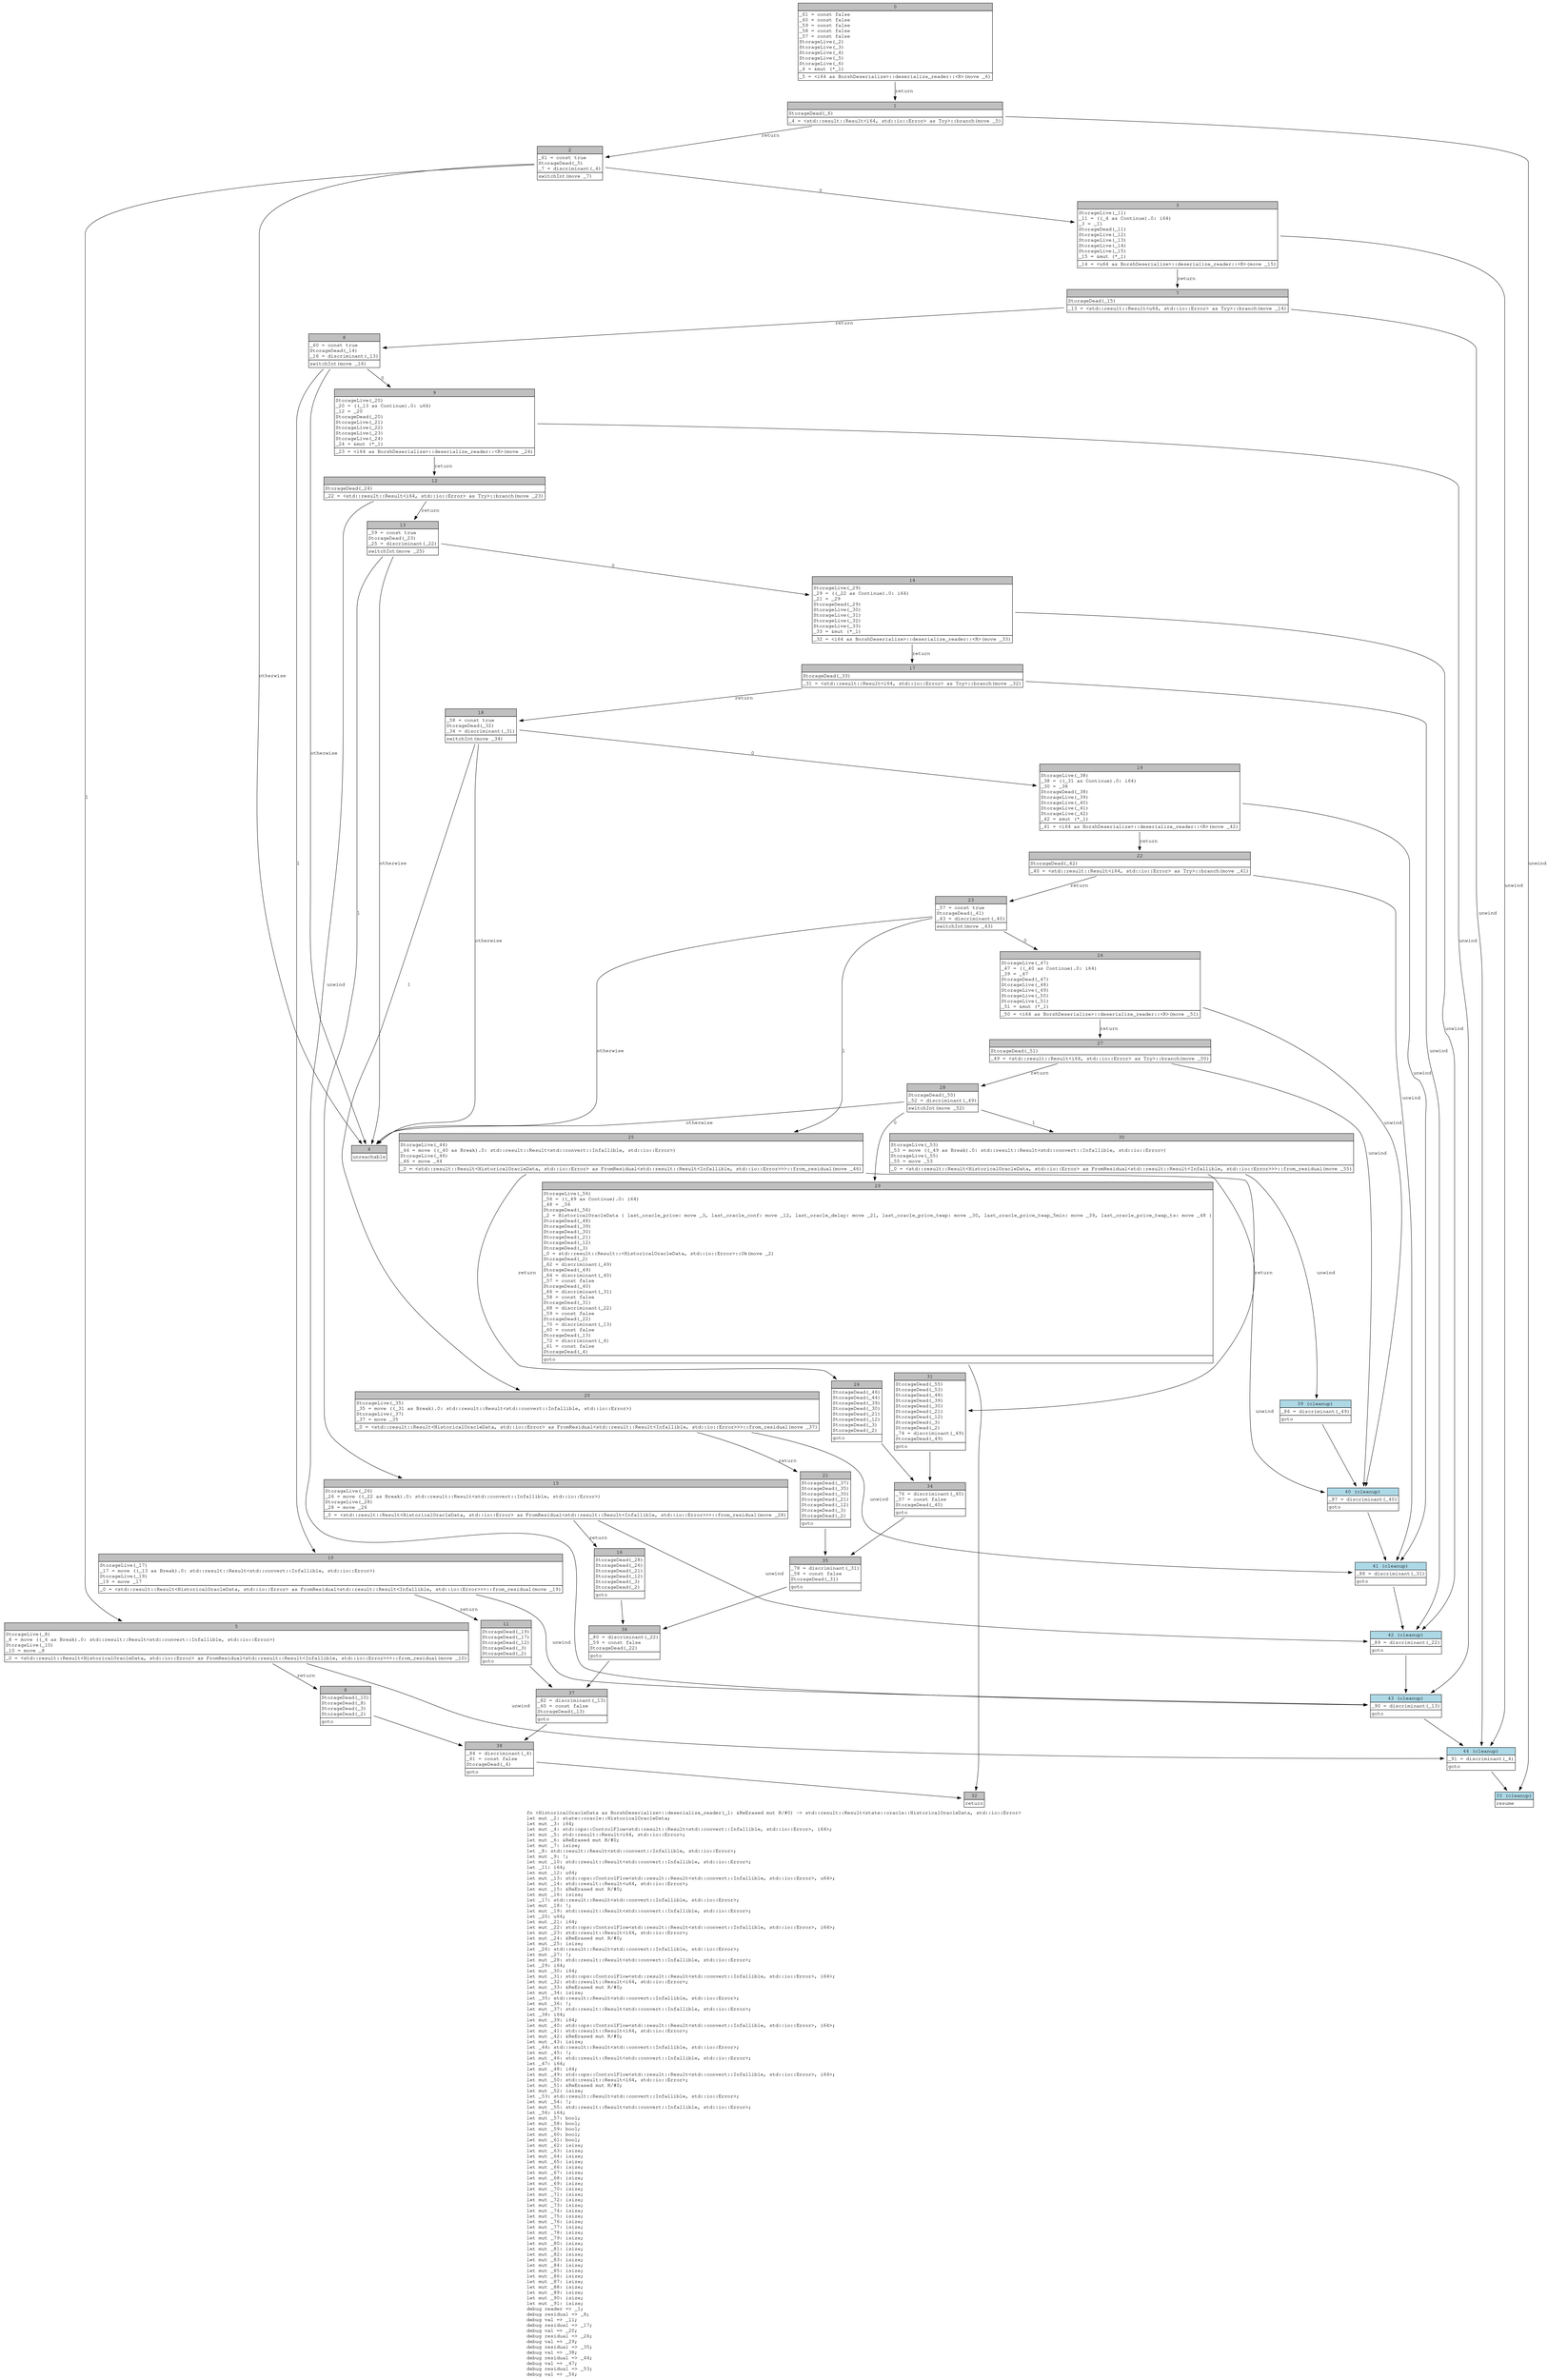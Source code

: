 digraph Mir_0_16646 {
    graph [fontname="Courier, monospace"];
    node [fontname="Courier, monospace"];
    edge [fontname="Courier, monospace"];
    label=<fn &lt;HistoricalOracleData as BorshDeserialize&gt;::deserialize_reader(_1: &amp;ReErased mut R/#0) -&gt; std::result::Result&lt;state::oracle::HistoricalOracleData, std::io::Error&gt;<br align="left"/>let mut _2: state::oracle::HistoricalOracleData;<br align="left"/>let mut _3: i64;<br align="left"/>let mut _4: std::ops::ControlFlow&lt;std::result::Result&lt;std::convert::Infallible, std::io::Error&gt;, i64&gt;;<br align="left"/>let mut _5: std::result::Result&lt;i64, std::io::Error&gt;;<br align="left"/>let mut _6: &amp;ReErased mut R/#0;<br align="left"/>let mut _7: isize;<br align="left"/>let _8: std::result::Result&lt;std::convert::Infallible, std::io::Error&gt;;<br align="left"/>let mut _9: !;<br align="left"/>let mut _10: std::result::Result&lt;std::convert::Infallible, std::io::Error&gt;;<br align="left"/>let _11: i64;<br align="left"/>let mut _12: u64;<br align="left"/>let mut _13: std::ops::ControlFlow&lt;std::result::Result&lt;std::convert::Infallible, std::io::Error&gt;, u64&gt;;<br align="left"/>let mut _14: std::result::Result&lt;u64, std::io::Error&gt;;<br align="left"/>let mut _15: &amp;ReErased mut R/#0;<br align="left"/>let mut _16: isize;<br align="left"/>let _17: std::result::Result&lt;std::convert::Infallible, std::io::Error&gt;;<br align="left"/>let mut _18: !;<br align="left"/>let mut _19: std::result::Result&lt;std::convert::Infallible, std::io::Error&gt;;<br align="left"/>let _20: u64;<br align="left"/>let mut _21: i64;<br align="left"/>let mut _22: std::ops::ControlFlow&lt;std::result::Result&lt;std::convert::Infallible, std::io::Error&gt;, i64&gt;;<br align="left"/>let mut _23: std::result::Result&lt;i64, std::io::Error&gt;;<br align="left"/>let mut _24: &amp;ReErased mut R/#0;<br align="left"/>let mut _25: isize;<br align="left"/>let _26: std::result::Result&lt;std::convert::Infallible, std::io::Error&gt;;<br align="left"/>let mut _27: !;<br align="left"/>let mut _28: std::result::Result&lt;std::convert::Infallible, std::io::Error&gt;;<br align="left"/>let _29: i64;<br align="left"/>let mut _30: i64;<br align="left"/>let mut _31: std::ops::ControlFlow&lt;std::result::Result&lt;std::convert::Infallible, std::io::Error&gt;, i64&gt;;<br align="left"/>let mut _32: std::result::Result&lt;i64, std::io::Error&gt;;<br align="left"/>let mut _33: &amp;ReErased mut R/#0;<br align="left"/>let mut _34: isize;<br align="left"/>let _35: std::result::Result&lt;std::convert::Infallible, std::io::Error&gt;;<br align="left"/>let mut _36: !;<br align="left"/>let mut _37: std::result::Result&lt;std::convert::Infallible, std::io::Error&gt;;<br align="left"/>let _38: i64;<br align="left"/>let mut _39: i64;<br align="left"/>let mut _40: std::ops::ControlFlow&lt;std::result::Result&lt;std::convert::Infallible, std::io::Error&gt;, i64&gt;;<br align="left"/>let mut _41: std::result::Result&lt;i64, std::io::Error&gt;;<br align="left"/>let mut _42: &amp;ReErased mut R/#0;<br align="left"/>let mut _43: isize;<br align="left"/>let _44: std::result::Result&lt;std::convert::Infallible, std::io::Error&gt;;<br align="left"/>let mut _45: !;<br align="left"/>let mut _46: std::result::Result&lt;std::convert::Infallible, std::io::Error&gt;;<br align="left"/>let _47: i64;<br align="left"/>let mut _48: i64;<br align="left"/>let mut _49: std::ops::ControlFlow&lt;std::result::Result&lt;std::convert::Infallible, std::io::Error&gt;, i64&gt;;<br align="left"/>let mut _50: std::result::Result&lt;i64, std::io::Error&gt;;<br align="left"/>let mut _51: &amp;ReErased mut R/#0;<br align="left"/>let mut _52: isize;<br align="left"/>let _53: std::result::Result&lt;std::convert::Infallible, std::io::Error&gt;;<br align="left"/>let mut _54: !;<br align="left"/>let mut _55: std::result::Result&lt;std::convert::Infallible, std::io::Error&gt;;<br align="left"/>let _56: i64;<br align="left"/>let mut _57: bool;<br align="left"/>let mut _58: bool;<br align="left"/>let mut _59: bool;<br align="left"/>let mut _60: bool;<br align="left"/>let mut _61: bool;<br align="left"/>let mut _62: isize;<br align="left"/>let mut _63: isize;<br align="left"/>let mut _64: isize;<br align="left"/>let mut _65: isize;<br align="left"/>let mut _66: isize;<br align="left"/>let mut _67: isize;<br align="left"/>let mut _68: isize;<br align="left"/>let mut _69: isize;<br align="left"/>let mut _70: isize;<br align="left"/>let mut _71: isize;<br align="left"/>let mut _72: isize;<br align="left"/>let mut _73: isize;<br align="left"/>let mut _74: isize;<br align="left"/>let mut _75: isize;<br align="left"/>let mut _76: isize;<br align="left"/>let mut _77: isize;<br align="left"/>let mut _78: isize;<br align="left"/>let mut _79: isize;<br align="left"/>let mut _80: isize;<br align="left"/>let mut _81: isize;<br align="left"/>let mut _82: isize;<br align="left"/>let mut _83: isize;<br align="left"/>let mut _84: isize;<br align="left"/>let mut _85: isize;<br align="left"/>let mut _86: isize;<br align="left"/>let mut _87: isize;<br align="left"/>let mut _88: isize;<br align="left"/>let mut _89: isize;<br align="left"/>let mut _90: isize;<br align="left"/>let mut _91: isize;<br align="left"/>debug reader =&gt; _1;<br align="left"/>debug residual =&gt; _8;<br align="left"/>debug val =&gt; _11;<br align="left"/>debug residual =&gt; _17;<br align="left"/>debug val =&gt; _20;<br align="left"/>debug residual =&gt; _26;<br align="left"/>debug val =&gt; _29;<br align="left"/>debug residual =&gt; _35;<br align="left"/>debug val =&gt; _38;<br align="left"/>debug residual =&gt; _44;<br align="left"/>debug val =&gt; _47;<br align="left"/>debug residual =&gt; _53;<br align="left"/>debug val =&gt; _56;<br align="left"/>>;
    bb0__0_16646 [shape="none", label=<<table border="0" cellborder="1" cellspacing="0"><tr><td bgcolor="gray" align="center" colspan="1">0</td></tr><tr><td align="left" balign="left">_61 = const false<br/>_60 = const false<br/>_59 = const false<br/>_58 = const false<br/>_57 = const false<br/>StorageLive(_2)<br/>StorageLive(_3)<br/>StorageLive(_4)<br/>StorageLive(_5)<br/>StorageLive(_6)<br/>_6 = &amp;mut (*_1)<br/></td></tr><tr><td align="left">_5 = &lt;i64 as BorshDeserialize&gt;::deserialize_reader::&lt;R&gt;(move _6)</td></tr></table>>];
    bb1__0_16646 [shape="none", label=<<table border="0" cellborder="1" cellspacing="0"><tr><td bgcolor="gray" align="center" colspan="1">1</td></tr><tr><td align="left" balign="left">StorageDead(_6)<br/></td></tr><tr><td align="left">_4 = &lt;std::result::Result&lt;i64, std::io::Error&gt; as Try&gt;::branch(move _5)</td></tr></table>>];
    bb2__0_16646 [shape="none", label=<<table border="0" cellborder="1" cellspacing="0"><tr><td bgcolor="gray" align="center" colspan="1">2</td></tr><tr><td align="left" balign="left">_61 = const true<br/>StorageDead(_5)<br/>_7 = discriminant(_4)<br/></td></tr><tr><td align="left">switchInt(move _7)</td></tr></table>>];
    bb3__0_16646 [shape="none", label=<<table border="0" cellborder="1" cellspacing="0"><tr><td bgcolor="gray" align="center" colspan="1">3</td></tr><tr><td align="left" balign="left">StorageLive(_11)<br/>_11 = ((_4 as Continue).0: i64)<br/>_3 = _11<br/>StorageDead(_11)<br/>StorageLive(_12)<br/>StorageLive(_13)<br/>StorageLive(_14)<br/>StorageLive(_15)<br/>_15 = &amp;mut (*_1)<br/></td></tr><tr><td align="left">_14 = &lt;u64 as BorshDeserialize&gt;::deserialize_reader::&lt;R&gt;(move _15)</td></tr></table>>];
    bb4__0_16646 [shape="none", label=<<table border="0" cellborder="1" cellspacing="0"><tr><td bgcolor="gray" align="center" colspan="1">4</td></tr><tr><td align="left">unreachable</td></tr></table>>];
    bb5__0_16646 [shape="none", label=<<table border="0" cellborder="1" cellspacing="0"><tr><td bgcolor="gray" align="center" colspan="1">5</td></tr><tr><td align="left" balign="left">StorageLive(_8)<br/>_8 = move ((_4 as Break).0: std::result::Result&lt;std::convert::Infallible, std::io::Error&gt;)<br/>StorageLive(_10)<br/>_10 = move _8<br/></td></tr><tr><td align="left">_0 = &lt;std::result::Result&lt;HistoricalOracleData, std::io::Error&gt; as FromResidual&lt;std::result::Result&lt;Infallible, std::io::Error&gt;&gt;&gt;::from_residual(move _10)</td></tr></table>>];
    bb6__0_16646 [shape="none", label=<<table border="0" cellborder="1" cellspacing="0"><tr><td bgcolor="gray" align="center" colspan="1">6</td></tr><tr><td align="left" balign="left">StorageDead(_10)<br/>StorageDead(_8)<br/>StorageDead(_3)<br/>StorageDead(_2)<br/></td></tr><tr><td align="left">goto</td></tr></table>>];
    bb7__0_16646 [shape="none", label=<<table border="0" cellborder="1" cellspacing="0"><tr><td bgcolor="gray" align="center" colspan="1">7</td></tr><tr><td align="left" balign="left">StorageDead(_15)<br/></td></tr><tr><td align="left">_13 = &lt;std::result::Result&lt;u64, std::io::Error&gt; as Try&gt;::branch(move _14)</td></tr></table>>];
    bb8__0_16646 [shape="none", label=<<table border="0" cellborder="1" cellspacing="0"><tr><td bgcolor="gray" align="center" colspan="1">8</td></tr><tr><td align="left" balign="left">_60 = const true<br/>StorageDead(_14)<br/>_16 = discriminant(_13)<br/></td></tr><tr><td align="left">switchInt(move _16)</td></tr></table>>];
    bb9__0_16646 [shape="none", label=<<table border="0" cellborder="1" cellspacing="0"><tr><td bgcolor="gray" align="center" colspan="1">9</td></tr><tr><td align="left" balign="left">StorageLive(_20)<br/>_20 = ((_13 as Continue).0: u64)<br/>_12 = _20<br/>StorageDead(_20)<br/>StorageLive(_21)<br/>StorageLive(_22)<br/>StorageLive(_23)<br/>StorageLive(_24)<br/>_24 = &amp;mut (*_1)<br/></td></tr><tr><td align="left">_23 = &lt;i64 as BorshDeserialize&gt;::deserialize_reader::&lt;R&gt;(move _24)</td></tr></table>>];
    bb10__0_16646 [shape="none", label=<<table border="0" cellborder="1" cellspacing="0"><tr><td bgcolor="gray" align="center" colspan="1">10</td></tr><tr><td align="left" balign="left">StorageLive(_17)<br/>_17 = move ((_13 as Break).0: std::result::Result&lt;std::convert::Infallible, std::io::Error&gt;)<br/>StorageLive(_19)<br/>_19 = move _17<br/></td></tr><tr><td align="left">_0 = &lt;std::result::Result&lt;HistoricalOracleData, std::io::Error&gt; as FromResidual&lt;std::result::Result&lt;Infallible, std::io::Error&gt;&gt;&gt;::from_residual(move _19)</td></tr></table>>];
    bb11__0_16646 [shape="none", label=<<table border="0" cellborder="1" cellspacing="0"><tr><td bgcolor="gray" align="center" colspan="1">11</td></tr><tr><td align="left" balign="left">StorageDead(_19)<br/>StorageDead(_17)<br/>StorageDead(_12)<br/>StorageDead(_3)<br/>StorageDead(_2)<br/></td></tr><tr><td align="left">goto</td></tr></table>>];
    bb12__0_16646 [shape="none", label=<<table border="0" cellborder="1" cellspacing="0"><tr><td bgcolor="gray" align="center" colspan="1">12</td></tr><tr><td align="left" balign="left">StorageDead(_24)<br/></td></tr><tr><td align="left">_22 = &lt;std::result::Result&lt;i64, std::io::Error&gt; as Try&gt;::branch(move _23)</td></tr></table>>];
    bb13__0_16646 [shape="none", label=<<table border="0" cellborder="1" cellspacing="0"><tr><td bgcolor="gray" align="center" colspan="1">13</td></tr><tr><td align="left" balign="left">_59 = const true<br/>StorageDead(_23)<br/>_25 = discriminant(_22)<br/></td></tr><tr><td align="left">switchInt(move _25)</td></tr></table>>];
    bb14__0_16646 [shape="none", label=<<table border="0" cellborder="1" cellspacing="0"><tr><td bgcolor="gray" align="center" colspan="1">14</td></tr><tr><td align="left" balign="left">StorageLive(_29)<br/>_29 = ((_22 as Continue).0: i64)<br/>_21 = _29<br/>StorageDead(_29)<br/>StorageLive(_30)<br/>StorageLive(_31)<br/>StorageLive(_32)<br/>StorageLive(_33)<br/>_33 = &amp;mut (*_1)<br/></td></tr><tr><td align="left">_32 = &lt;i64 as BorshDeserialize&gt;::deserialize_reader::&lt;R&gt;(move _33)</td></tr></table>>];
    bb15__0_16646 [shape="none", label=<<table border="0" cellborder="1" cellspacing="0"><tr><td bgcolor="gray" align="center" colspan="1">15</td></tr><tr><td align="left" balign="left">StorageLive(_26)<br/>_26 = move ((_22 as Break).0: std::result::Result&lt;std::convert::Infallible, std::io::Error&gt;)<br/>StorageLive(_28)<br/>_28 = move _26<br/></td></tr><tr><td align="left">_0 = &lt;std::result::Result&lt;HistoricalOracleData, std::io::Error&gt; as FromResidual&lt;std::result::Result&lt;Infallible, std::io::Error&gt;&gt;&gt;::from_residual(move _28)</td></tr></table>>];
    bb16__0_16646 [shape="none", label=<<table border="0" cellborder="1" cellspacing="0"><tr><td bgcolor="gray" align="center" colspan="1">16</td></tr><tr><td align="left" balign="left">StorageDead(_28)<br/>StorageDead(_26)<br/>StorageDead(_21)<br/>StorageDead(_12)<br/>StorageDead(_3)<br/>StorageDead(_2)<br/></td></tr><tr><td align="left">goto</td></tr></table>>];
    bb17__0_16646 [shape="none", label=<<table border="0" cellborder="1" cellspacing="0"><tr><td bgcolor="gray" align="center" colspan="1">17</td></tr><tr><td align="left" balign="left">StorageDead(_33)<br/></td></tr><tr><td align="left">_31 = &lt;std::result::Result&lt;i64, std::io::Error&gt; as Try&gt;::branch(move _32)</td></tr></table>>];
    bb18__0_16646 [shape="none", label=<<table border="0" cellborder="1" cellspacing="0"><tr><td bgcolor="gray" align="center" colspan="1">18</td></tr><tr><td align="left" balign="left">_58 = const true<br/>StorageDead(_32)<br/>_34 = discriminant(_31)<br/></td></tr><tr><td align="left">switchInt(move _34)</td></tr></table>>];
    bb19__0_16646 [shape="none", label=<<table border="0" cellborder="1" cellspacing="0"><tr><td bgcolor="gray" align="center" colspan="1">19</td></tr><tr><td align="left" balign="left">StorageLive(_38)<br/>_38 = ((_31 as Continue).0: i64)<br/>_30 = _38<br/>StorageDead(_38)<br/>StorageLive(_39)<br/>StorageLive(_40)<br/>StorageLive(_41)<br/>StorageLive(_42)<br/>_42 = &amp;mut (*_1)<br/></td></tr><tr><td align="left">_41 = &lt;i64 as BorshDeserialize&gt;::deserialize_reader::&lt;R&gt;(move _42)</td></tr></table>>];
    bb20__0_16646 [shape="none", label=<<table border="0" cellborder="1" cellspacing="0"><tr><td bgcolor="gray" align="center" colspan="1">20</td></tr><tr><td align="left" balign="left">StorageLive(_35)<br/>_35 = move ((_31 as Break).0: std::result::Result&lt;std::convert::Infallible, std::io::Error&gt;)<br/>StorageLive(_37)<br/>_37 = move _35<br/></td></tr><tr><td align="left">_0 = &lt;std::result::Result&lt;HistoricalOracleData, std::io::Error&gt; as FromResidual&lt;std::result::Result&lt;Infallible, std::io::Error&gt;&gt;&gt;::from_residual(move _37)</td></tr></table>>];
    bb21__0_16646 [shape="none", label=<<table border="0" cellborder="1" cellspacing="0"><tr><td bgcolor="gray" align="center" colspan="1">21</td></tr><tr><td align="left" balign="left">StorageDead(_37)<br/>StorageDead(_35)<br/>StorageDead(_30)<br/>StorageDead(_21)<br/>StorageDead(_12)<br/>StorageDead(_3)<br/>StorageDead(_2)<br/></td></tr><tr><td align="left">goto</td></tr></table>>];
    bb22__0_16646 [shape="none", label=<<table border="0" cellborder="1" cellspacing="0"><tr><td bgcolor="gray" align="center" colspan="1">22</td></tr><tr><td align="left" balign="left">StorageDead(_42)<br/></td></tr><tr><td align="left">_40 = &lt;std::result::Result&lt;i64, std::io::Error&gt; as Try&gt;::branch(move _41)</td></tr></table>>];
    bb23__0_16646 [shape="none", label=<<table border="0" cellborder="1" cellspacing="0"><tr><td bgcolor="gray" align="center" colspan="1">23</td></tr><tr><td align="left" balign="left">_57 = const true<br/>StorageDead(_41)<br/>_43 = discriminant(_40)<br/></td></tr><tr><td align="left">switchInt(move _43)</td></tr></table>>];
    bb24__0_16646 [shape="none", label=<<table border="0" cellborder="1" cellspacing="0"><tr><td bgcolor="gray" align="center" colspan="1">24</td></tr><tr><td align="left" balign="left">StorageLive(_47)<br/>_47 = ((_40 as Continue).0: i64)<br/>_39 = _47<br/>StorageDead(_47)<br/>StorageLive(_48)<br/>StorageLive(_49)<br/>StorageLive(_50)<br/>StorageLive(_51)<br/>_51 = &amp;mut (*_1)<br/></td></tr><tr><td align="left">_50 = &lt;i64 as BorshDeserialize&gt;::deserialize_reader::&lt;R&gt;(move _51)</td></tr></table>>];
    bb25__0_16646 [shape="none", label=<<table border="0" cellborder="1" cellspacing="0"><tr><td bgcolor="gray" align="center" colspan="1">25</td></tr><tr><td align="left" balign="left">StorageLive(_44)<br/>_44 = move ((_40 as Break).0: std::result::Result&lt;std::convert::Infallible, std::io::Error&gt;)<br/>StorageLive(_46)<br/>_46 = move _44<br/></td></tr><tr><td align="left">_0 = &lt;std::result::Result&lt;HistoricalOracleData, std::io::Error&gt; as FromResidual&lt;std::result::Result&lt;Infallible, std::io::Error&gt;&gt;&gt;::from_residual(move _46)</td></tr></table>>];
    bb26__0_16646 [shape="none", label=<<table border="0" cellborder="1" cellspacing="0"><tr><td bgcolor="gray" align="center" colspan="1">26</td></tr><tr><td align="left" balign="left">StorageDead(_46)<br/>StorageDead(_44)<br/>StorageDead(_39)<br/>StorageDead(_30)<br/>StorageDead(_21)<br/>StorageDead(_12)<br/>StorageDead(_3)<br/>StorageDead(_2)<br/></td></tr><tr><td align="left">goto</td></tr></table>>];
    bb27__0_16646 [shape="none", label=<<table border="0" cellborder="1" cellspacing="0"><tr><td bgcolor="gray" align="center" colspan="1">27</td></tr><tr><td align="left" balign="left">StorageDead(_51)<br/></td></tr><tr><td align="left">_49 = &lt;std::result::Result&lt;i64, std::io::Error&gt; as Try&gt;::branch(move _50)</td></tr></table>>];
    bb28__0_16646 [shape="none", label=<<table border="0" cellborder="1" cellspacing="0"><tr><td bgcolor="gray" align="center" colspan="1">28</td></tr><tr><td align="left" balign="left">StorageDead(_50)<br/>_52 = discriminant(_49)<br/></td></tr><tr><td align="left">switchInt(move _52)</td></tr></table>>];
    bb29__0_16646 [shape="none", label=<<table border="0" cellborder="1" cellspacing="0"><tr><td bgcolor="gray" align="center" colspan="1">29</td></tr><tr><td align="left" balign="left">StorageLive(_56)<br/>_56 = ((_49 as Continue).0: i64)<br/>_48 = _56<br/>StorageDead(_56)<br/>_2 = HistoricalOracleData { last_oracle_price: move _3, last_oracle_conf: move _12, last_oracle_delay: move _21, last_oracle_price_twap: move _30, last_oracle_price_twap_5min: move _39, last_oracle_price_twap_ts: move _48 }<br/>StorageDead(_48)<br/>StorageDead(_39)<br/>StorageDead(_30)<br/>StorageDead(_21)<br/>StorageDead(_12)<br/>StorageDead(_3)<br/>_0 = std::result::Result::&lt;HistoricalOracleData, std::io::Error&gt;::Ok(move _2)<br/>StorageDead(_2)<br/>_62 = discriminant(_49)<br/>StorageDead(_49)<br/>_64 = discriminant(_40)<br/>_57 = const false<br/>StorageDead(_40)<br/>_66 = discriminant(_31)<br/>_58 = const false<br/>StorageDead(_31)<br/>_68 = discriminant(_22)<br/>_59 = const false<br/>StorageDead(_22)<br/>_70 = discriminant(_13)<br/>_60 = const false<br/>StorageDead(_13)<br/>_72 = discriminant(_4)<br/>_61 = const false<br/>StorageDead(_4)<br/></td></tr><tr><td align="left">goto</td></tr></table>>];
    bb30__0_16646 [shape="none", label=<<table border="0" cellborder="1" cellspacing="0"><tr><td bgcolor="gray" align="center" colspan="1">30</td></tr><tr><td align="left" balign="left">StorageLive(_53)<br/>_53 = move ((_49 as Break).0: std::result::Result&lt;std::convert::Infallible, std::io::Error&gt;)<br/>StorageLive(_55)<br/>_55 = move _53<br/></td></tr><tr><td align="left">_0 = &lt;std::result::Result&lt;HistoricalOracleData, std::io::Error&gt; as FromResidual&lt;std::result::Result&lt;Infallible, std::io::Error&gt;&gt;&gt;::from_residual(move _55)</td></tr></table>>];
    bb31__0_16646 [shape="none", label=<<table border="0" cellborder="1" cellspacing="0"><tr><td bgcolor="gray" align="center" colspan="1">31</td></tr><tr><td align="left" balign="left">StorageDead(_55)<br/>StorageDead(_53)<br/>StorageDead(_48)<br/>StorageDead(_39)<br/>StorageDead(_30)<br/>StorageDead(_21)<br/>StorageDead(_12)<br/>StorageDead(_3)<br/>StorageDead(_2)<br/>_74 = discriminant(_49)<br/>StorageDead(_49)<br/></td></tr><tr><td align="left">goto</td></tr></table>>];
    bb32__0_16646 [shape="none", label=<<table border="0" cellborder="1" cellspacing="0"><tr><td bgcolor="gray" align="center" colspan="1">32</td></tr><tr><td align="left">return</td></tr></table>>];
    bb33__0_16646 [shape="none", label=<<table border="0" cellborder="1" cellspacing="0"><tr><td bgcolor="lightblue" align="center" colspan="1">33 (cleanup)</td></tr><tr><td align="left">resume</td></tr></table>>];
    bb34__0_16646 [shape="none", label=<<table border="0" cellborder="1" cellspacing="0"><tr><td bgcolor="gray" align="center" colspan="1">34</td></tr><tr><td align="left" balign="left">_76 = discriminant(_40)<br/>_57 = const false<br/>StorageDead(_40)<br/></td></tr><tr><td align="left">goto</td></tr></table>>];
    bb35__0_16646 [shape="none", label=<<table border="0" cellborder="1" cellspacing="0"><tr><td bgcolor="gray" align="center" colspan="1">35</td></tr><tr><td align="left" balign="left">_78 = discriminant(_31)<br/>_58 = const false<br/>StorageDead(_31)<br/></td></tr><tr><td align="left">goto</td></tr></table>>];
    bb36__0_16646 [shape="none", label=<<table border="0" cellborder="1" cellspacing="0"><tr><td bgcolor="gray" align="center" colspan="1">36</td></tr><tr><td align="left" balign="left">_80 = discriminant(_22)<br/>_59 = const false<br/>StorageDead(_22)<br/></td></tr><tr><td align="left">goto</td></tr></table>>];
    bb37__0_16646 [shape="none", label=<<table border="0" cellborder="1" cellspacing="0"><tr><td bgcolor="gray" align="center" colspan="1">37</td></tr><tr><td align="left" balign="left">_82 = discriminant(_13)<br/>_60 = const false<br/>StorageDead(_13)<br/></td></tr><tr><td align="left">goto</td></tr></table>>];
    bb38__0_16646 [shape="none", label=<<table border="0" cellborder="1" cellspacing="0"><tr><td bgcolor="gray" align="center" colspan="1">38</td></tr><tr><td align="left" balign="left">_84 = discriminant(_4)<br/>_61 = const false<br/>StorageDead(_4)<br/></td></tr><tr><td align="left">goto</td></tr></table>>];
    bb39__0_16646 [shape="none", label=<<table border="0" cellborder="1" cellspacing="0"><tr><td bgcolor="lightblue" align="center" colspan="1">39 (cleanup)</td></tr><tr><td align="left" balign="left">_86 = discriminant(_49)<br/></td></tr><tr><td align="left">goto</td></tr></table>>];
    bb40__0_16646 [shape="none", label=<<table border="0" cellborder="1" cellspacing="0"><tr><td bgcolor="lightblue" align="center" colspan="1">40 (cleanup)</td></tr><tr><td align="left" balign="left">_87 = discriminant(_40)<br/></td></tr><tr><td align="left">goto</td></tr></table>>];
    bb41__0_16646 [shape="none", label=<<table border="0" cellborder="1" cellspacing="0"><tr><td bgcolor="lightblue" align="center" colspan="1">41 (cleanup)</td></tr><tr><td align="left" balign="left">_88 = discriminant(_31)<br/></td></tr><tr><td align="left">goto</td></tr></table>>];
    bb42__0_16646 [shape="none", label=<<table border="0" cellborder="1" cellspacing="0"><tr><td bgcolor="lightblue" align="center" colspan="1">42 (cleanup)</td></tr><tr><td align="left" balign="left">_89 = discriminant(_22)<br/></td></tr><tr><td align="left">goto</td></tr></table>>];
    bb43__0_16646 [shape="none", label=<<table border="0" cellborder="1" cellspacing="0"><tr><td bgcolor="lightblue" align="center" colspan="1">43 (cleanup)</td></tr><tr><td align="left" balign="left">_90 = discriminant(_13)<br/></td></tr><tr><td align="left">goto</td></tr></table>>];
    bb44__0_16646 [shape="none", label=<<table border="0" cellborder="1" cellspacing="0"><tr><td bgcolor="lightblue" align="center" colspan="1">44 (cleanup)</td></tr><tr><td align="left" balign="left">_91 = discriminant(_4)<br/></td></tr><tr><td align="left">goto</td></tr></table>>];
    bb0__0_16646 -> bb1__0_16646 [label="return"];
    bb1__0_16646 -> bb2__0_16646 [label="return"];
    bb1__0_16646 -> bb33__0_16646 [label="unwind"];
    bb2__0_16646 -> bb3__0_16646 [label="0"];
    bb2__0_16646 -> bb5__0_16646 [label="1"];
    bb2__0_16646 -> bb4__0_16646 [label="otherwise"];
    bb3__0_16646 -> bb7__0_16646 [label="return"];
    bb3__0_16646 -> bb44__0_16646 [label="unwind"];
    bb5__0_16646 -> bb6__0_16646 [label="return"];
    bb5__0_16646 -> bb44__0_16646 [label="unwind"];
    bb6__0_16646 -> bb38__0_16646 [label=""];
    bb7__0_16646 -> bb8__0_16646 [label="return"];
    bb7__0_16646 -> bb44__0_16646 [label="unwind"];
    bb8__0_16646 -> bb9__0_16646 [label="0"];
    bb8__0_16646 -> bb10__0_16646 [label="1"];
    bb8__0_16646 -> bb4__0_16646 [label="otherwise"];
    bb9__0_16646 -> bb12__0_16646 [label="return"];
    bb9__0_16646 -> bb43__0_16646 [label="unwind"];
    bb10__0_16646 -> bb11__0_16646 [label="return"];
    bb10__0_16646 -> bb43__0_16646 [label="unwind"];
    bb11__0_16646 -> bb37__0_16646 [label=""];
    bb12__0_16646 -> bb13__0_16646 [label="return"];
    bb12__0_16646 -> bb43__0_16646 [label="unwind"];
    bb13__0_16646 -> bb14__0_16646 [label="0"];
    bb13__0_16646 -> bb15__0_16646 [label="1"];
    bb13__0_16646 -> bb4__0_16646 [label="otherwise"];
    bb14__0_16646 -> bb17__0_16646 [label="return"];
    bb14__0_16646 -> bb42__0_16646 [label="unwind"];
    bb15__0_16646 -> bb16__0_16646 [label="return"];
    bb15__0_16646 -> bb42__0_16646 [label="unwind"];
    bb16__0_16646 -> bb36__0_16646 [label=""];
    bb17__0_16646 -> bb18__0_16646 [label="return"];
    bb17__0_16646 -> bb42__0_16646 [label="unwind"];
    bb18__0_16646 -> bb19__0_16646 [label="0"];
    bb18__0_16646 -> bb20__0_16646 [label="1"];
    bb18__0_16646 -> bb4__0_16646 [label="otherwise"];
    bb19__0_16646 -> bb22__0_16646 [label="return"];
    bb19__0_16646 -> bb41__0_16646 [label="unwind"];
    bb20__0_16646 -> bb21__0_16646 [label="return"];
    bb20__0_16646 -> bb41__0_16646 [label="unwind"];
    bb21__0_16646 -> bb35__0_16646 [label=""];
    bb22__0_16646 -> bb23__0_16646 [label="return"];
    bb22__0_16646 -> bb41__0_16646 [label="unwind"];
    bb23__0_16646 -> bb24__0_16646 [label="0"];
    bb23__0_16646 -> bb25__0_16646 [label="1"];
    bb23__0_16646 -> bb4__0_16646 [label="otherwise"];
    bb24__0_16646 -> bb27__0_16646 [label="return"];
    bb24__0_16646 -> bb40__0_16646 [label="unwind"];
    bb25__0_16646 -> bb26__0_16646 [label="return"];
    bb25__0_16646 -> bb40__0_16646 [label="unwind"];
    bb26__0_16646 -> bb34__0_16646 [label=""];
    bb27__0_16646 -> bb28__0_16646 [label="return"];
    bb27__0_16646 -> bb40__0_16646 [label="unwind"];
    bb28__0_16646 -> bb29__0_16646 [label="0"];
    bb28__0_16646 -> bb30__0_16646 [label="1"];
    bb28__0_16646 -> bb4__0_16646 [label="otherwise"];
    bb29__0_16646 -> bb32__0_16646 [label=""];
    bb30__0_16646 -> bb31__0_16646 [label="return"];
    bb30__0_16646 -> bb39__0_16646 [label="unwind"];
    bb31__0_16646 -> bb34__0_16646 [label=""];
    bb34__0_16646 -> bb35__0_16646 [label=""];
    bb35__0_16646 -> bb36__0_16646 [label=""];
    bb36__0_16646 -> bb37__0_16646 [label=""];
    bb37__0_16646 -> bb38__0_16646 [label=""];
    bb38__0_16646 -> bb32__0_16646 [label=""];
    bb39__0_16646 -> bb40__0_16646 [label=""];
    bb40__0_16646 -> bb41__0_16646 [label=""];
    bb41__0_16646 -> bb42__0_16646 [label=""];
    bb42__0_16646 -> bb43__0_16646 [label=""];
    bb43__0_16646 -> bb44__0_16646 [label=""];
    bb44__0_16646 -> bb33__0_16646 [label=""];
}

